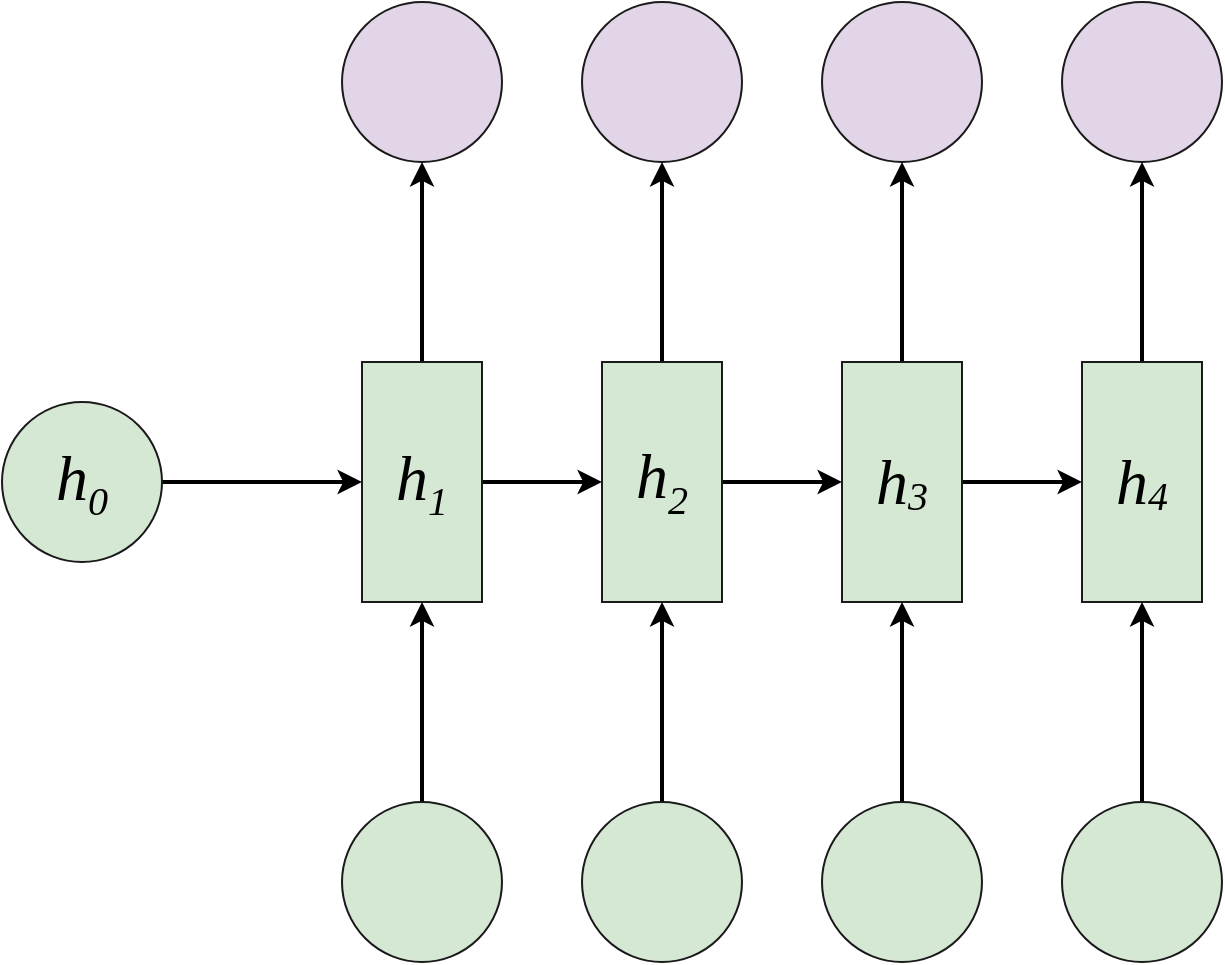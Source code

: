 <mxfile version="10.6.7" type="device"><diagram id="BSEmOGoPRy7M86O2U1Ug" name="Page-1"><mxGraphModel dx="1057" dy="575" grid="1" gridSize="10" guides="1" tooltips="1" connect="1" arrows="1" fold="1" page="1" pageScale="1" pageWidth="1700" pageHeight="1100" math="0" shadow="0"><root><mxCell id="0"/><mxCell id="1" parent="0"/><mxCell id="1zUca6iBuPj1ctpjtVBc-15" style="edgeStyle=orthogonalEdgeStyle;rounded=0;orthogonalLoop=1;jettySize=auto;html=1;entryX=0.5;entryY=1;entryDx=0;entryDy=0;strokeWidth=2;" edge="1" parent="1" source="1zUca6iBuPj1ctpjtVBc-1" target="1zUca6iBuPj1ctpjtVBc-10"><mxGeometry relative="1" as="geometry"/></mxCell><mxCell id="1zUca6iBuPj1ctpjtVBc-1" value="" style="ellipse;whiteSpace=wrap;html=1;aspect=fixed;fillColor=#d5e8d4;strokeColor=#1A1A1A;" vertex="1" parent="1"><mxGeometry x="30" y="240" width="80" height="80" as="geometry"/></mxCell><mxCell id="1zUca6iBuPj1ctpjtVBc-2" value="" style="ellipse;whiteSpace=wrap;html=1;aspect=fixed;fillColor=#e1d5e7;strokeColor=#1A1A1A;" vertex="1" parent="1"><mxGeometry x="200" y="40" width="80" height="80" as="geometry"/></mxCell><mxCell id="1zUca6iBuPj1ctpjtVBc-3" value="" style="ellipse;whiteSpace=wrap;html=1;aspect=fixed;fillColor=#e1d5e7;strokeColor=#1A1A1A;" vertex="1" parent="1"><mxGeometry x="320" y="40" width="80" height="80" as="geometry"/></mxCell><mxCell id="1zUca6iBuPj1ctpjtVBc-4" value="" style="ellipse;whiteSpace=wrap;html=1;aspect=fixed;fillColor=#e1d5e7;strokeColor=#1A1A1A;" vertex="1" parent="1"><mxGeometry x="440" y="40" width="80" height="80" as="geometry"/></mxCell><mxCell id="1zUca6iBuPj1ctpjtVBc-5" value="" style="ellipse;whiteSpace=wrap;html=1;aspect=fixed;fillColor=#e1d5e7;strokeColor=#1A1A1A;" vertex="1" parent="1"><mxGeometry x="560" y="40" width="80" height="80" as="geometry"/></mxCell><mxCell id="1zUca6iBuPj1ctpjtVBc-16" style="edgeStyle=orthogonalEdgeStyle;rounded=0;orthogonalLoop=1;jettySize=auto;html=1;entryX=1;entryY=0.5;entryDx=0;entryDy=0;strokeWidth=2;" edge="1" parent="1" source="1zUca6iBuPj1ctpjtVBc-6" target="1zUca6iBuPj1ctpjtVBc-10"><mxGeometry relative="1" as="geometry"/></mxCell><mxCell id="1zUca6iBuPj1ctpjtVBc-6" value="" style="ellipse;whiteSpace=wrap;html=1;aspect=fixed;fillColor=#d5e8d4;strokeColor=#1A1A1A;" vertex="1" parent="1"><mxGeometry x="200" y="440" width="80" height="80" as="geometry"/></mxCell><mxCell id="1zUca6iBuPj1ctpjtVBc-17" style="edgeStyle=orthogonalEdgeStyle;rounded=0;orthogonalLoop=1;jettySize=auto;html=1;entryX=1;entryY=0.5;entryDx=0;entryDy=0;strokeWidth=2;" edge="1" parent="1" source="1zUca6iBuPj1ctpjtVBc-7" target="1zUca6iBuPj1ctpjtVBc-11"><mxGeometry relative="1" as="geometry"/></mxCell><mxCell id="1zUca6iBuPj1ctpjtVBc-7" value="" style="ellipse;whiteSpace=wrap;html=1;aspect=fixed;fillColor=#d5e8d4;strokeColor=#1A1A1A;" vertex="1" parent="1"><mxGeometry x="320" y="440" width="80" height="80" as="geometry"/></mxCell><mxCell id="1zUca6iBuPj1ctpjtVBc-18" style="edgeStyle=orthogonalEdgeStyle;rounded=0;orthogonalLoop=1;jettySize=auto;html=1;strokeWidth=2;entryX=1;entryY=0.5;entryDx=0;entryDy=0;" edge="1" parent="1" source="1zUca6iBuPj1ctpjtVBc-8" target="1zUca6iBuPj1ctpjtVBc-12"><mxGeometry relative="1" as="geometry"><mxPoint x="480" y="360" as="targetPoint"/></mxGeometry></mxCell><mxCell id="1zUca6iBuPj1ctpjtVBc-8" value="" style="ellipse;whiteSpace=wrap;html=1;aspect=fixed;fillColor=#d5e8d4;strokeColor=#1A1A1A;" vertex="1" parent="1"><mxGeometry x="440" y="440" width="80" height="80" as="geometry"/></mxCell><mxCell id="1zUca6iBuPj1ctpjtVBc-19" style="edgeStyle=orthogonalEdgeStyle;rounded=0;orthogonalLoop=1;jettySize=auto;html=1;entryX=1;entryY=0.5;entryDx=0;entryDy=0;strokeWidth=2;" edge="1" parent="1" source="1zUca6iBuPj1ctpjtVBc-9" target="1zUca6iBuPj1ctpjtVBc-13"><mxGeometry relative="1" as="geometry"/></mxCell><mxCell id="1zUca6iBuPj1ctpjtVBc-9" value="" style="ellipse;whiteSpace=wrap;html=1;aspect=fixed;fillColor=#d5e8d4;strokeColor=#1A1A1A;" vertex="1" parent="1"><mxGeometry x="560" y="440" width="80" height="80" as="geometry"/></mxCell><mxCell id="1zUca6iBuPj1ctpjtVBc-27" style="edgeStyle=orthogonalEdgeStyle;rounded=0;orthogonalLoop=1;jettySize=auto;html=1;entryX=0.5;entryY=1;entryDx=0;entryDy=0;strokeWidth=2;" edge="1" parent="1" source="1zUca6iBuPj1ctpjtVBc-10" target="1zUca6iBuPj1ctpjtVBc-2"><mxGeometry relative="1" as="geometry"/></mxCell><mxCell id="1zUca6iBuPj1ctpjtVBc-28" style="edgeStyle=orthogonalEdgeStyle;rounded=0;orthogonalLoop=1;jettySize=auto;html=1;entryX=0.5;entryY=1;entryDx=0;entryDy=0;strokeWidth=2;" edge="1" parent="1" source="1zUca6iBuPj1ctpjtVBc-10" target="1zUca6iBuPj1ctpjtVBc-11"><mxGeometry relative="1" as="geometry"/></mxCell><mxCell id="1zUca6iBuPj1ctpjtVBc-10" value="" style="whiteSpace=wrap;html=1;rotation=90;fillColor=#d5e8d4;strokeColor=#1A1A1A;" vertex="1" parent="1"><mxGeometry x="180" y="250" width="120" height="60" as="geometry"/></mxCell><mxCell id="1zUca6iBuPj1ctpjtVBc-22" style="edgeStyle=orthogonalEdgeStyle;rounded=0;orthogonalLoop=1;jettySize=auto;html=1;strokeWidth=2;entryX=0.5;entryY=1;entryDx=0;entryDy=0;" edge="1" parent="1" source="1zUca6iBuPj1ctpjtVBc-11" target="1zUca6iBuPj1ctpjtVBc-3"><mxGeometry relative="1" as="geometry"><mxPoint x="360" y="130" as="targetPoint"/></mxGeometry></mxCell><mxCell id="1zUca6iBuPj1ctpjtVBc-29" style="edgeStyle=orthogonalEdgeStyle;rounded=0;orthogonalLoop=1;jettySize=auto;html=1;entryX=0.5;entryY=1;entryDx=0;entryDy=0;strokeWidth=2;" edge="1" parent="1" source="1zUca6iBuPj1ctpjtVBc-11" target="1zUca6iBuPj1ctpjtVBc-12"><mxGeometry relative="1" as="geometry"/></mxCell><mxCell id="1zUca6iBuPj1ctpjtVBc-11" value="" style="whiteSpace=wrap;html=1;rotation=90;fillColor=#d5e8d4;strokeColor=#1A1A1A;" vertex="1" parent="1"><mxGeometry x="300" y="250" width="120" height="60" as="geometry"/></mxCell><mxCell id="1zUca6iBuPj1ctpjtVBc-21" style="edgeStyle=orthogonalEdgeStyle;rounded=0;orthogonalLoop=1;jettySize=auto;html=1;strokeWidth=2;" edge="1" parent="1" source="1zUca6iBuPj1ctpjtVBc-12" target="1zUca6iBuPj1ctpjtVBc-4"><mxGeometry relative="1" as="geometry"/></mxCell><mxCell id="1zUca6iBuPj1ctpjtVBc-30" style="edgeStyle=orthogonalEdgeStyle;rounded=0;orthogonalLoop=1;jettySize=auto;html=1;entryX=0.5;entryY=1;entryDx=0;entryDy=0;strokeWidth=2;" edge="1" parent="1" source="1zUca6iBuPj1ctpjtVBc-12" target="1zUca6iBuPj1ctpjtVBc-13"><mxGeometry relative="1" as="geometry"/></mxCell><mxCell id="1zUca6iBuPj1ctpjtVBc-12" value="" style="whiteSpace=wrap;html=1;rotation=90;fillColor=#d5e8d4;strokeColor=#1A1A1A;" vertex="1" parent="1"><mxGeometry x="420" y="250" width="120" height="60" as="geometry"/></mxCell><mxCell id="1zUca6iBuPj1ctpjtVBc-20" style="edgeStyle=orthogonalEdgeStyle;rounded=0;orthogonalLoop=1;jettySize=auto;html=1;entryX=0.5;entryY=1;entryDx=0;entryDy=0;strokeWidth=2;" edge="1" parent="1" source="1zUca6iBuPj1ctpjtVBc-13" target="1zUca6iBuPj1ctpjtVBc-5"><mxGeometry relative="1" as="geometry"/></mxCell><mxCell id="1zUca6iBuPj1ctpjtVBc-13" value="" style="whiteSpace=wrap;html=1;rotation=90;fillColor=#d5e8d4;strokeColor=#1A1A1A;" vertex="1" parent="1"><mxGeometry x="540" y="250" width="120" height="60" as="geometry"/></mxCell><mxCell id="1zUca6iBuPj1ctpjtVBc-31" value="&lt;font style=&quot;font-size: 32px&quot;&gt;h&lt;font style=&quot;font-size: 32px&quot; size=&quot;1&quot;&gt;&lt;sub style=&quot;font-size: 20px&quot;&gt;0&lt;/sub&gt;&lt;/font&gt;&lt;/font&gt;" style="text;html=1;strokeColor=none;fillColor=none;align=center;verticalAlign=middle;whiteSpace=wrap;rounded=0;fontFamily=Times New Roman;fontSize=32;fontStyle=2" vertex="1" parent="1"><mxGeometry x="40" y="265" width="60" height="30" as="geometry"/></mxCell><mxCell id="1zUca6iBuPj1ctpjtVBc-32" value="&lt;font style=&quot;font-size: 32px&quot;&gt;h&lt;font style=&quot;font-size: 32px&quot; size=&quot;1&quot;&gt;&lt;sub style=&quot;font-size: 20px&quot;&gt;1&lt;/sub&gt;&lt;/font&gt;&lt;/font&gt;" style="text;html=1;strokeColor=none;fillColor=none;align=center;verticalAlign=middle;whiteSpace=wrap;rounded=0;fontFamily=Times New Roman;fontSize=32;fontStyle=2" vertex="1" parent="1"><mxGeometry x="210" y="265" width="60" height="30" as="geometry"/></mxCell><mxCell id="1zUca6iBuPj1ctpjtVBc-33" value="&lt;font style=&quot;font-size: 32px&quot;&gt;h&lt;sub&gt;&lt;font style=&quot;font-size: 20px&quot;&gt;2&lt;/font&gt;&lt;/sub&gt;&lt;/font&gt;" style="text;html=1;strokeColor=none;fillColor=none;align=center;verticalAlign=middle;whiteSpace=wrap;rounded=0;fontFamily=Times New Roman;fontSize=32;fontStyle=2" vertex="1" parent="1"><mxGeometry x="330" y="265" width="60" height="30" as="geometry"/></mxCell><mxCell id="1zUca6iBuPj1ctpjtVBc-34" value="&lt;font style=&quot;font-size: 32px&quot;&gt;h&lt;font size=&quot;1&quot;&gt;&lt;sub&gt;&lt;font style=&quot;font-size: 20px&quot;&gt;3&lt;/font&gt;&lt;/sub&gt;&lt;/font&gt;&lt;/font&gt;" style="text;html=1;strokeColor=none;fillColor=none;align=center;verticalAlign=middle;whiteSpace=wrap;rounded=0;fontFamily=Times New Roman;fontSize=32;fontStyle=2" vertex="1" parent="1"><mxGeometry x="450" y="265" width="60" height="30" as="geometry"/></mxCell><mxCell id="1zUca6iBuPj1ctpjtVBc-35" value="&lt;font style=&quot;font-size: 32px&quot;&gt;h&lt;font size=&quot;1&quot;&gt;&lt;sub style=&quot;font-size: 20px&quot;&gt;4&lt;/sub&gt;&lt;/font&gt;&lt;/font&gt;" style="text;html=1;strokeColor=none;fillColor=none;align=center;verticalAlign=middle;whiteSpace=wrap;rounded=0;fontFamily=Times New Roman;fontSize=32;fontStyle=2" vertex="1" parent="1"><mxGeometry x="570" y="265" width="60" height="30" as="geometry"/></mxCell></root></mxGraphModel></diagram></mxfile>